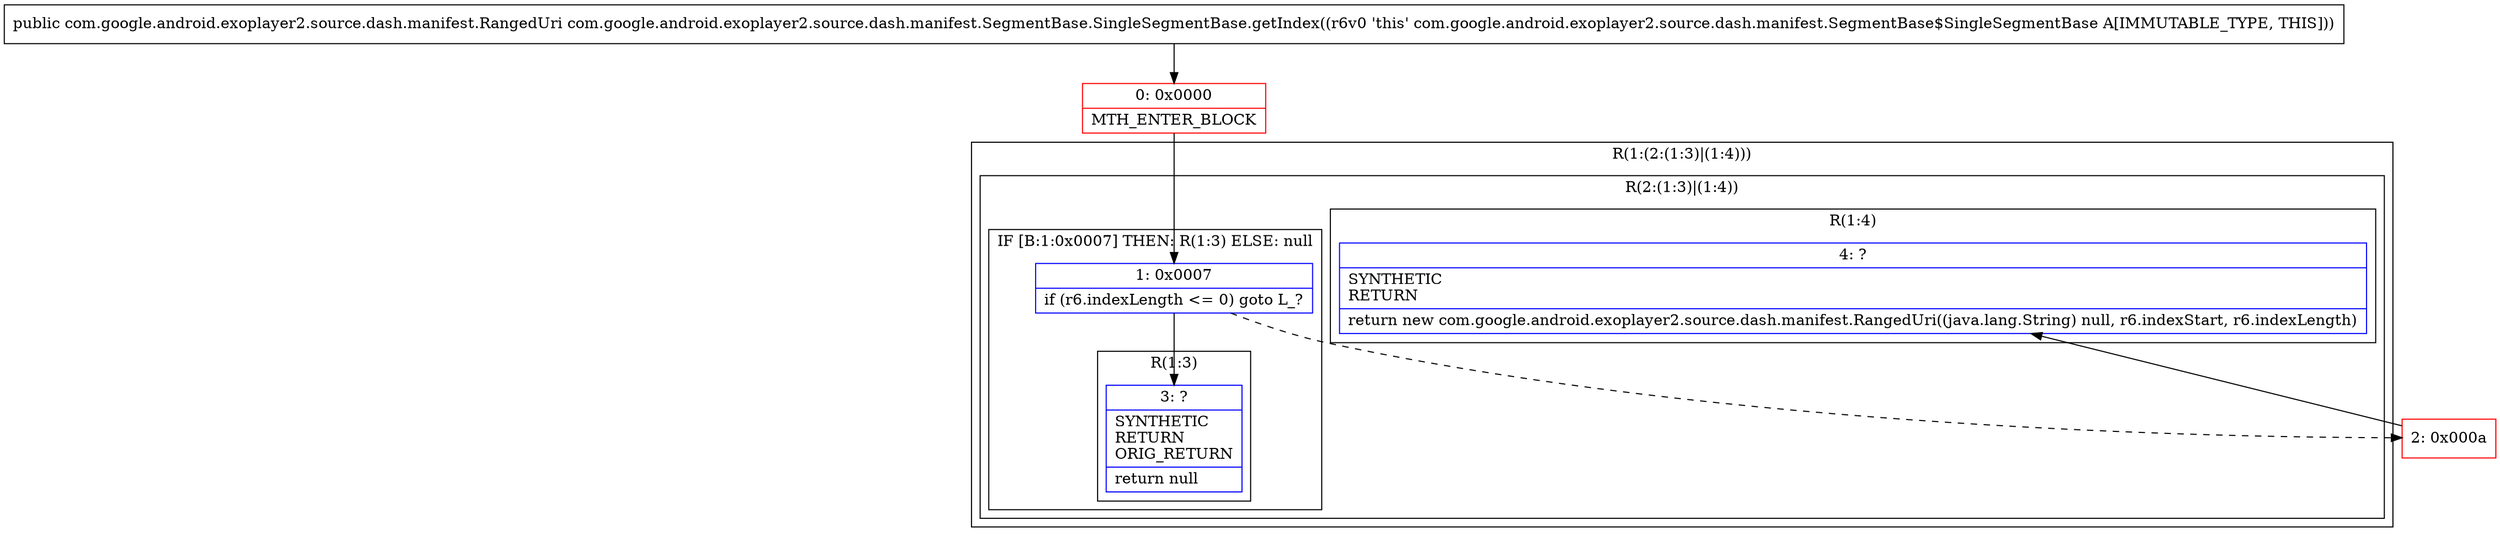 digraph "CFG forcom.google.android.exoplayer2.source.dash.manifest.SegmentBase.SingleSegmentBase.getIndex()Lcom\/google\/android\/exoplayer2\/source\/dash\/manifest\/RangedUri;" {
subgraph cluster_Region_810215578 {
label = "R(1:(2:(1:3)|(1:4)))";
node [shape=record,color=blue];
subgraph cluster_Region_1233436488 {
label = "R(2:(1:3)|(1:4))";
node [shape=record,color=blue];
subgraph cluster_IfRegion_1412696815 {
label = "IF [B:1:0x0007] THEN: R(1:3) ELSE: null";
node [shape=record,color=blue];
Node_1 [shape=record,label="{1\:\ 0x0007|if (r6.indexLength \<= 0) goto L_?\l}"];
subgraph cluster_Region_69277877 {
label = "R(1:3)";
node [shape=record,color=blue];
Node_3 [shape=record,label="{3\:\ ?|SYNTHETIC\lRETURN\lORIG_RETURN\l|return null\l}"];
}
}
subgraph cluster_Region_1665678995 {
label = "R(1:4)";
node [shape=record,color=blue];
Node_4 [shape=record,label="{4\:\ ?|SYNTHETIC\lRETURN\l|return new com.google.android.exoplayer2.source.dash.manifest.RangedUri((java.lang.String) null, r6.indexStart, r6.indexLength)\l}"];
}
}
}
Node_0 [shape=record,color=red,label="{0\:\ 0x0000|MTH_ENTER_BLOCK\l}"];
Node_2 [shape=record,color=red,label="{2\:\ 0x000a}"];
MethodNode[shape=record,label="{public com.google.android.exoplayer2.source.dash.manifest.RangedUri com.google.android.exoplayer2.source.dash.manifest.SegmentBase.SingleSegmentBase.getIndex((r6v0 'this' com.google.android.exoplayer2.source.dash.manifest.SegmentBase$SingleSegmentBase A[IMMUTABLE_TYPE, THIS])) }"];
MethodNode -> Node_0;
Node_1 -> Node_2[style=dashed];
Node_1 -> Node_3;
Node_0 -> Node_1;
Node_2 -> Node_4;
}

